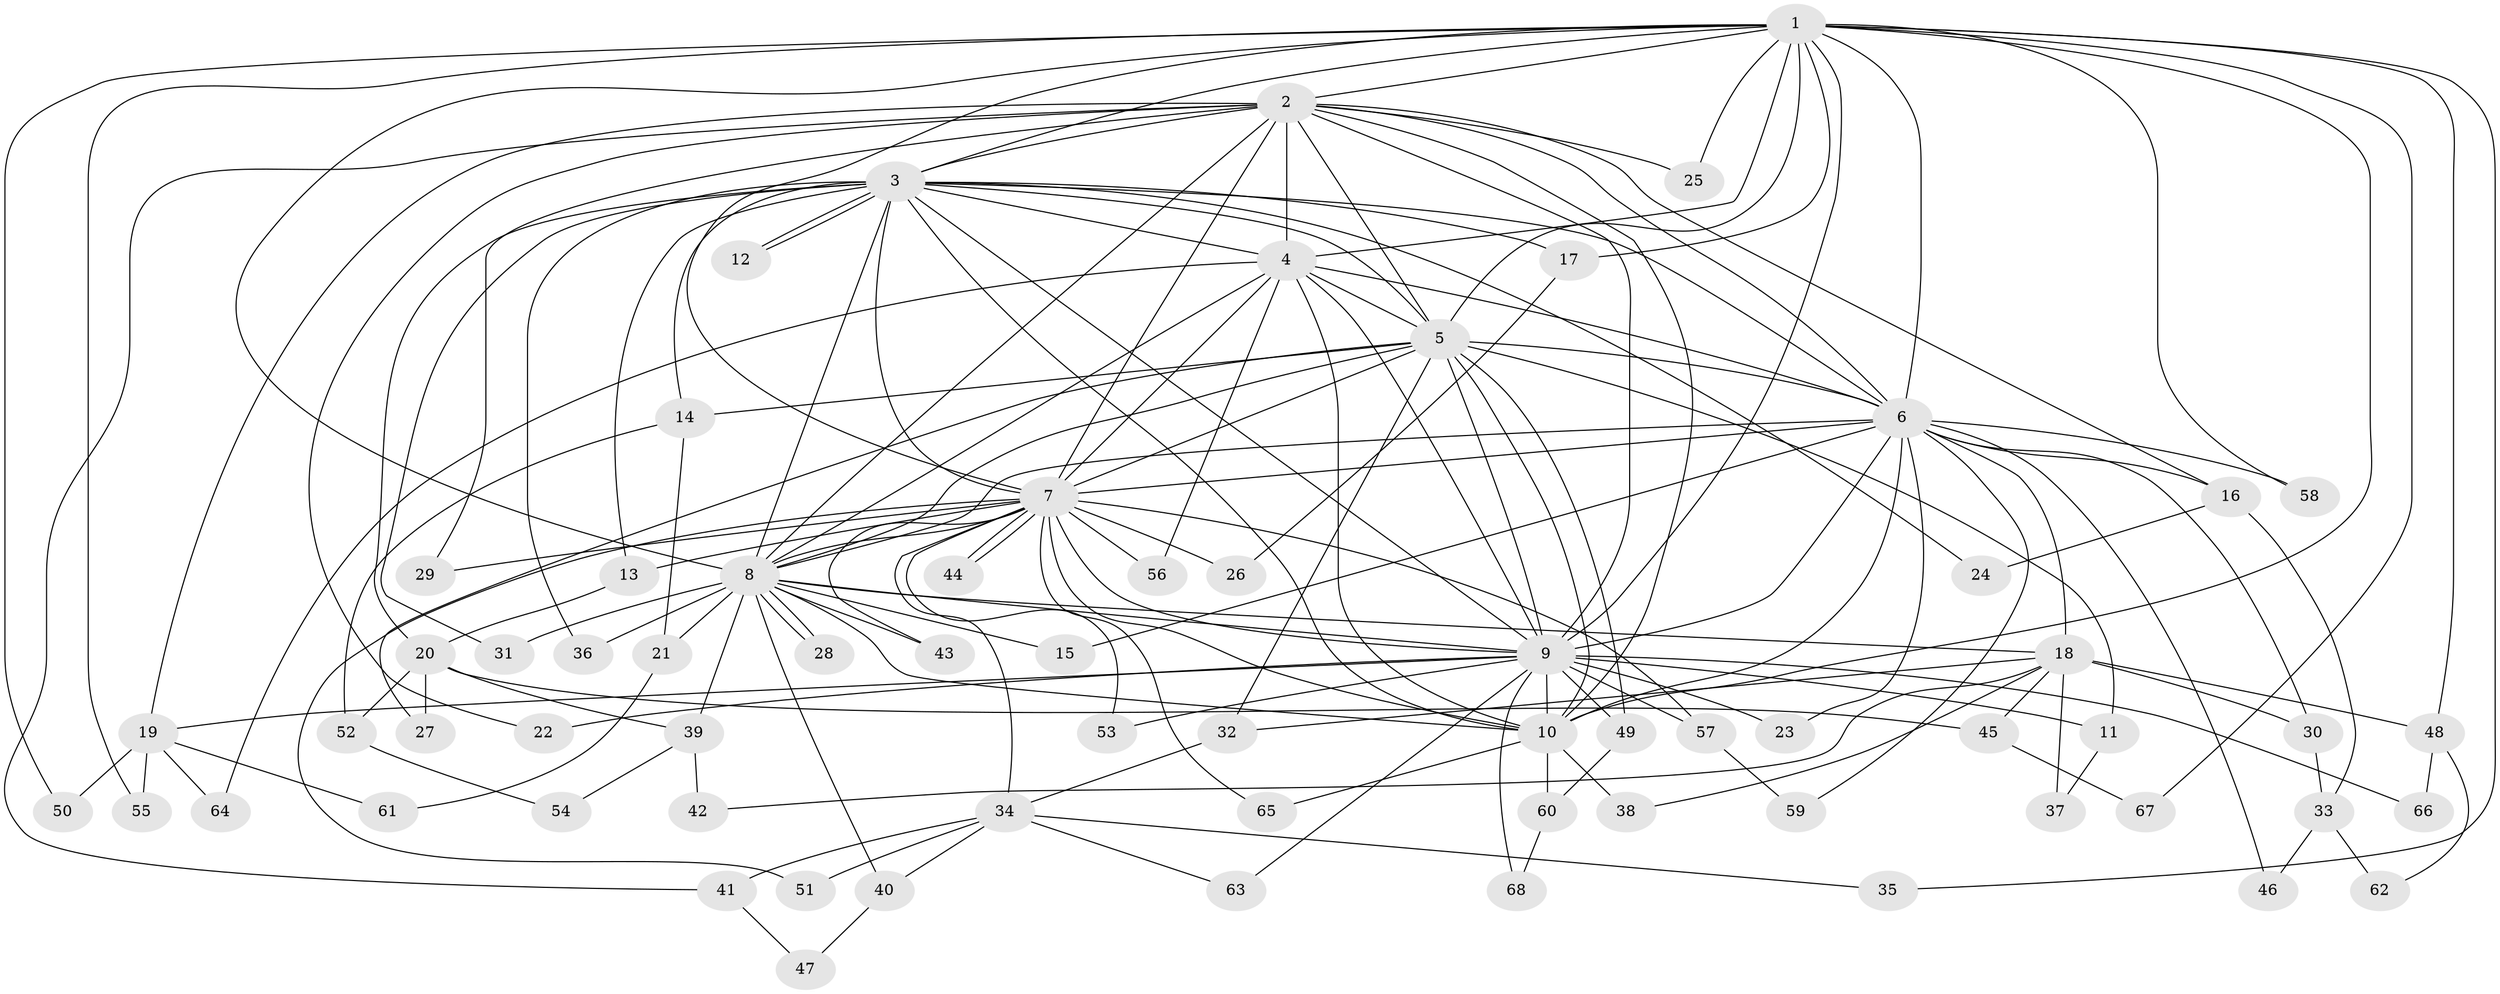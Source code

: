 // coarse degree distribution, {13: 0.10344827586206896, 10: 0.034482758620689655, 4: 0.1724137931034483, 3: 0.1724137931034483, 5: 0.10344827586206896, 1: 0.10344827586206896, 15: 0.034482758620689655, 8: 0.034482758620689655, 2: 0.20689655172413793, 11: 0.034482758620689655}
// Generated by graph-tools (version 1.1) at 2025/36/03/04/25 23:36:38]
// undirected, 68 vertices, 161 edges
graph export_dot {
  node [color=gray90,style=filled];
  1;
  2;
  3;
  4;
  5;
  6;
  7;
  8;
  9;
  10;
  11;
  12;
  13;
  14;
  15;
  16;
  17;
  18;
  19;
  20;
  21;
  22;
  23;
  24;
  25;
  26;
  27;
  28;
  29;
  30;
  31;
  32;
  33;
  34;
  35;
  36;
  37;
  38;
  39;
  40;
  41;
  42;
  43;
  44;
  45;
  46;
  47;
  48;
  49;
  50;
  51;
  52;
  53;
  54;
  55;
  56;
  57;
  58;
  59;
  60;
  61;
  62;
  63;
  64;
  65;
  66;
  67;
  68;
  1 -- 2;
  1 -- 3;
  1 -- 4;
  1 -- 5;
  1 -- 6;
  1 -- 7;
  1 -- 8;
  1 -- 9;
  1 -- 10;
  1 -- 17;
  1 -- 25;
  1 -- 35;
  1 -- 48;
  1 -- 50;
  1 -- 55;
  1 -- 58;
  1 -- 67;
  2 -- 3;
  2 -- 4;
  2 -- 5;
  2 -- 6;
  2 -- 7;
  2 -- 8;
  2 -- 9;
  2 -- 10;
  2 -- 16;
  2 -- 19;
  2 -- 22;
  2 -- 25;
  2 -- 29;
  2 -- 41;
  3 -- 4;
  3 -- 5;
  3 -- 6;
  3 -- 7;
  3 -- 8;
  3 -- 9;
  3 -- 10;
  3 -- 12;
  3 -- 12;
  3 -- 13;
  3 -- 14;
  3 -- 17;
  3 -- 20;
  3 -- 24;
  3 -- 31;
  3 -- 36;
  4 -- 5;
  4 -- 6;
  4 -- 7;
  4 -- 8;
  4 -- 9;
  4 -- 10;
  4 -- 56;
  4 -- 64;
  5 -- 6;
  5 -- 7;
  5 -- 8;
  5 -- 9;
  5 -- 10;
  5 -- 11;
  5 -- 14;
  5 -- 27;
  5 -- 32;
  5 -- 49;
  6 -- 7;
  6 -- 8;
  6 -- 9;
  6 -- 10;
  6 -- 15;
  6 -- 16;
  6 -- 18;
  6 -- 23;
  6 -- 30;
  6 -- 46;
  6 -- 58;
  6 -- 59;
  7 -- 8;
  7 -- 9;
  7 -- 10;
  7 -- 13;
  7 -- 26;
  7 -- 29;
  7 -- 34;
  7 -- 43;
  7 -- 44;
  7 -- 44;
  7 -- 51;
  7 -- 53;
  7 -- 56;
  7 -- 57;
  7 -- 65;
  8 -- 9;
  8 -- 10;
  8 -- 15;
  8 -- 18;
  8 -- 21;
  8 -- 28;
  8 -- 28;
  8 -- 31;
  8 -- 36;
  8 -- 39;
  8 -- 40;
  8 -- 43;
  9 -- 10;
  9 -- 11;
  9 -- 19;
  9 -- 22;
  9 -- 23;
  9 -- 49;
  9 -- 53;
  9 -- 57;
  9 -- 63;
  9 -- 66;
  9 -- 68;
  10 -- 38;
  10 -- 60;
  10 -- 65;
  11 -- 37;
  13 -- 20;
  14 -- 21;
  14 -- 52;
  16 -- 24;
  16 -- 33;
  17 -- 26;
  18 -- 30;
  18 -- 32;
  18 -- 37;
  18 -- 38;
  18 -- 42;
  18 -- 45;
  18 -- 48;
  19 -- 50;
  19 -- 55;
  19 -- 61;
  19 -- 64;
  20 -- 27;
  20 -- 39;
  20 -- 45;
  20 -- 52;
  21 -- 61;
  30 -- 33;
  32 -- 34;
  33 -- 46;
  33 -- 62;
  34 -- 35;
  34 -- 40;
  34 -- 41;
  34 -- 51;
  34 -- 63;
  39 -- 42;
  39 -- 54;
  40 -- 47;
  41 -- 47;
  45 -- 67;
  48 -- 62;
  48 -- 66;
  49 -- 60;
  52 -- 54;
  57 -- 59;
  60 -- 68;
}
